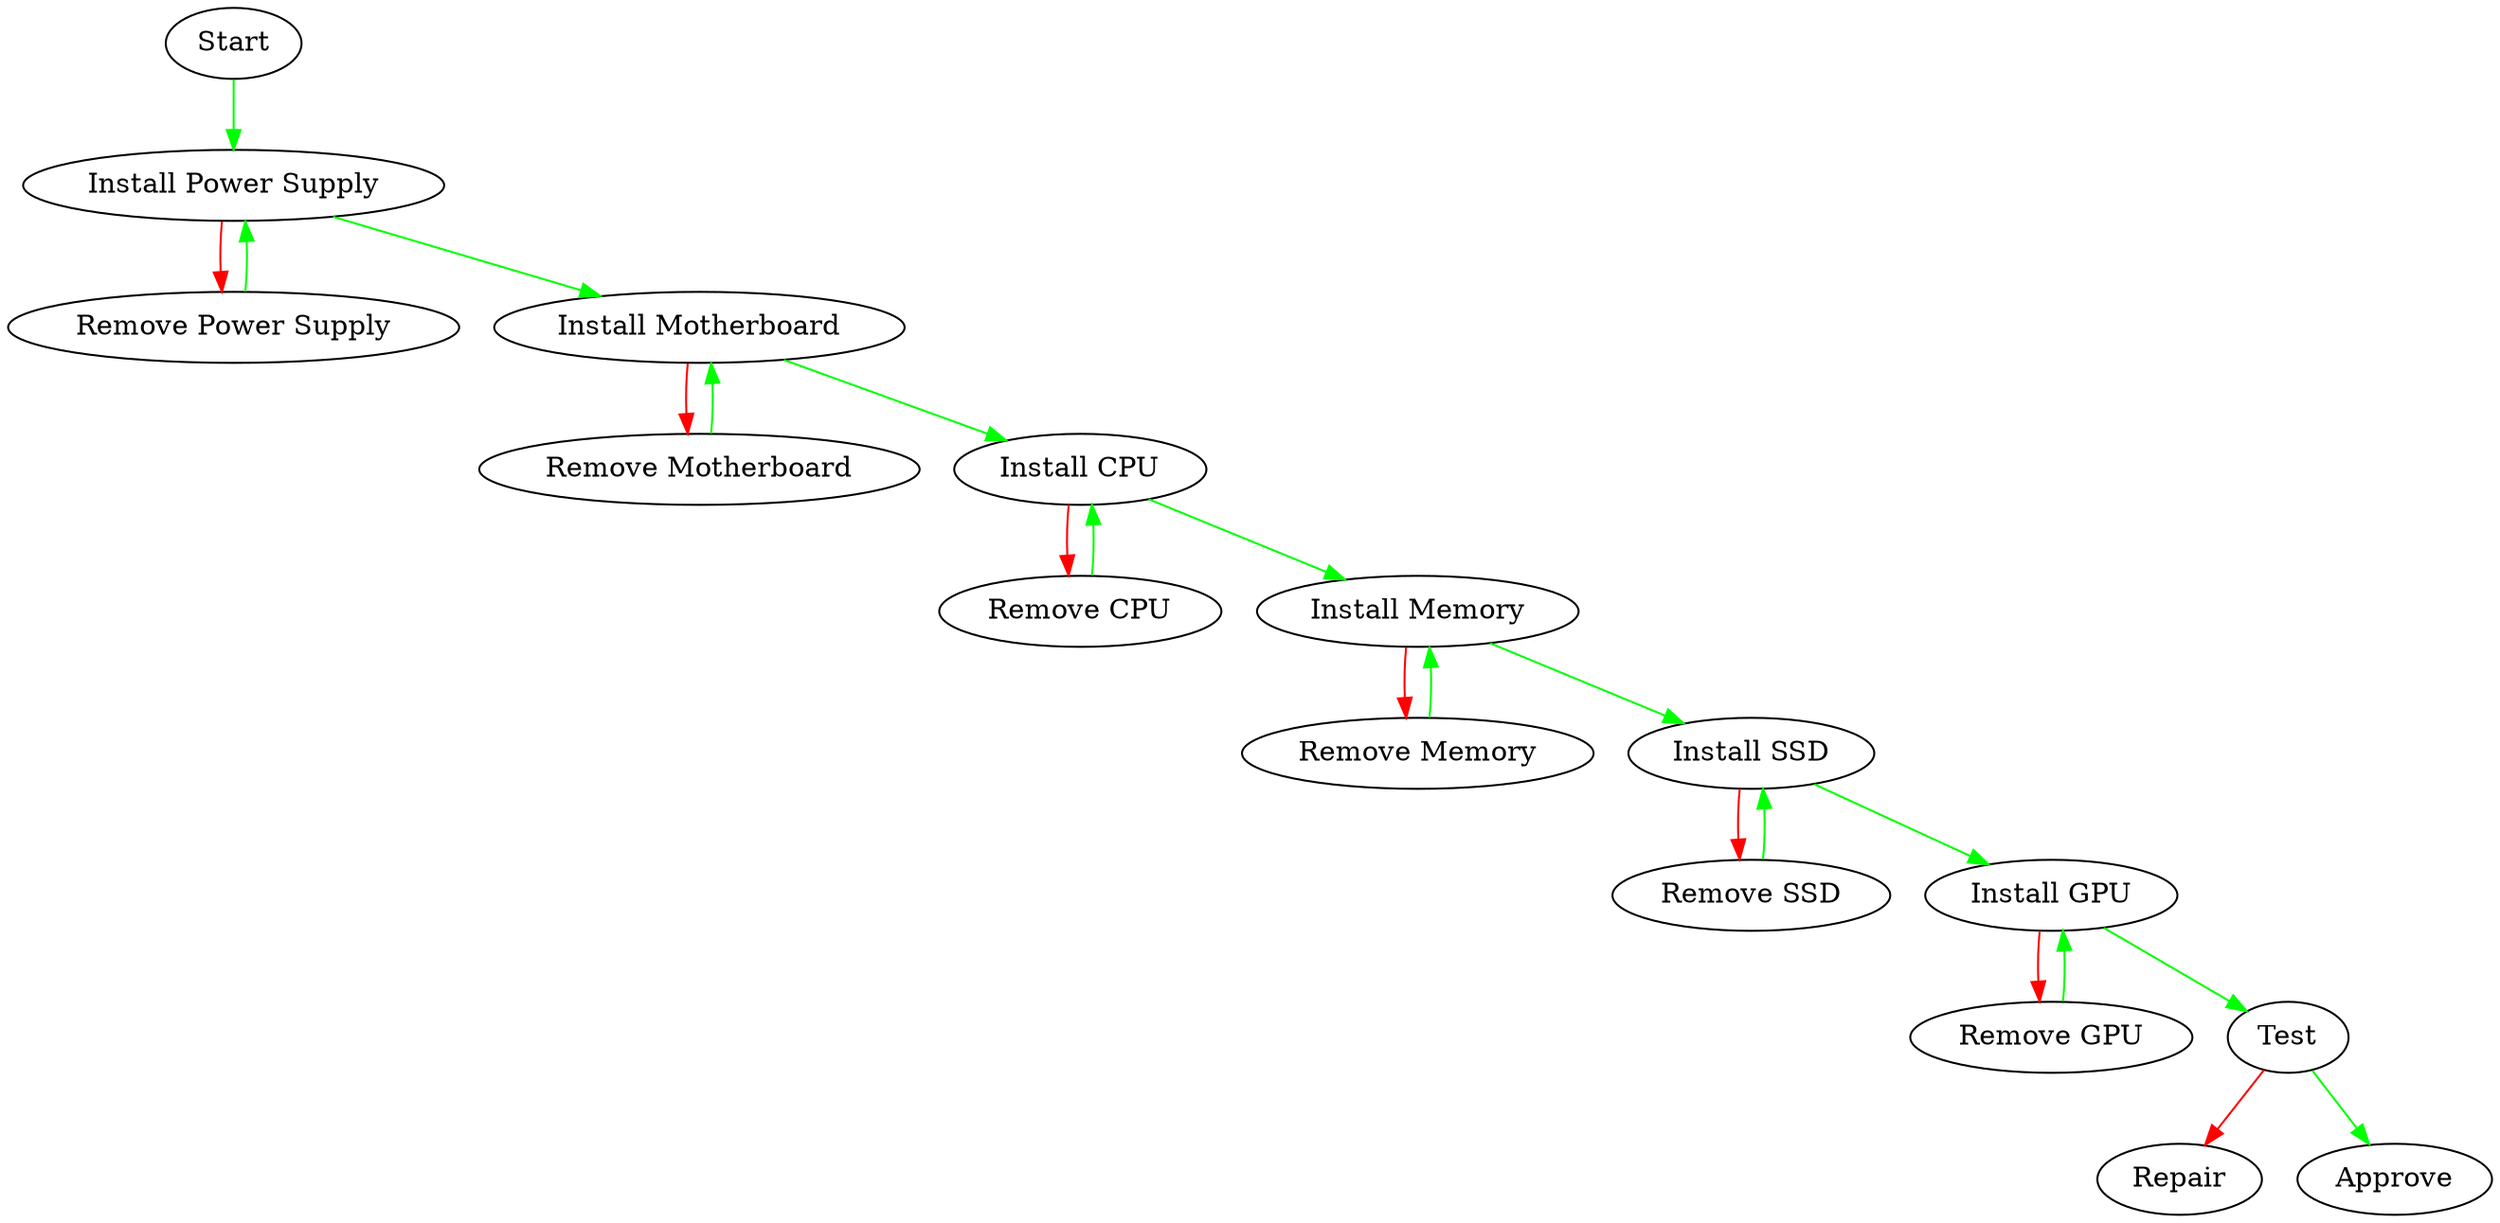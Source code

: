 digraph taskgraph {
"Start"->"Install Power Supply"[color=green];
"Install Power Supply"->"Remove Power Supply"[color=red];
"Install Power Supply"->"Install Motherboard"[color=green];
"Remove Power Supply"->"Install Power Supply"[color=green];
"Install Motherboard"->"Remove Motherboard"[color=red];
"Install Motherboard"->"Install CPU"[color=green];
"Remove Motherboard"->"Install Motherboard"[color=green];
"Install CPU"->"Remove CPU"[color=red];
"Install CPU"->"Install Memory"[color=green];
"Remove CPU"->"Install CPU"[color=green];
"Install Memory"->"Remove Memory"[color=red];
"Install Memory"->"Install SSD"[color=green];
"Remove Memory"->"Install Memory"[color=green];
"Install SSD"->"Remove SSD"[color=red];
"Install SSD"->"Install GPU"[color=green];
"Remove SSD"->"Install SSD"[color=green];
"Install GPU"->"Remove GPU"[color=red];
"Install GPU"->"Test"[color=green];
"Remove GPU"->"Install GPU"[color=green];
"Test"->"Repair"[color=red];
"Test"->"Approve"[color=green];
"Approve";
"Repair";
}
